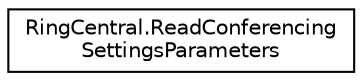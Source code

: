 digraph "Graphical Class Hierarchy"
{
 // LATEX_PDF_SIZE
  edge [fontname="Helvetica",fontsize="10",labelfontname="Helvetica",labelfontsize="10"];
  node [fontname="Helvetica",fontsize="10",shape=record];
  rankdir="LR";
  Node0 [label="RingCentral.ReadConferencing\lSettingsParameters",height=0.2,width=0.4,color="black", fillcolor="white", style="filled",URL="$classRingCentral_1_1ReadConferencingSettingsParameters.html",tooltip="Query parameters for operation readConferencingSettings"];
}
